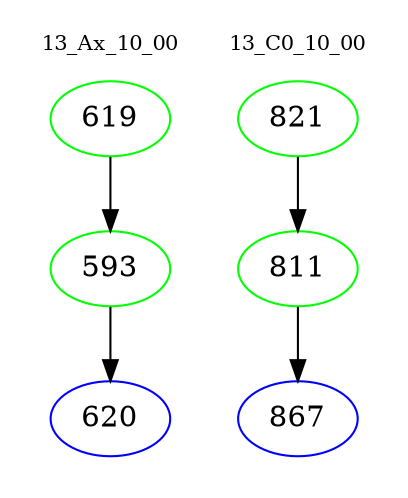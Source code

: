 digraph{
subgraph cluster_0 {
color = white
label = "13_Ax_10_00";
fontsize=10;
T0_619 [label="619", color="green"]
T0_619 -> T0_593 [color="black"]
T0_593 [label="593", color="green"]
T0_593 -> T0_620 [color="black"]
T0_620 [label="620", color="blue"]
}
subgraph cluster_1 {
color = white
label = "13_C0_10_00";
fontsize=10;
T1_821 [label="821", color="green"]
T1_821 -> T1_811 [color="black"]
T1_811 [label="811", color="green"]
T1_811 -> T1_867 [color="black"]
T1_867 [label="867", color="blue"]
}
}
